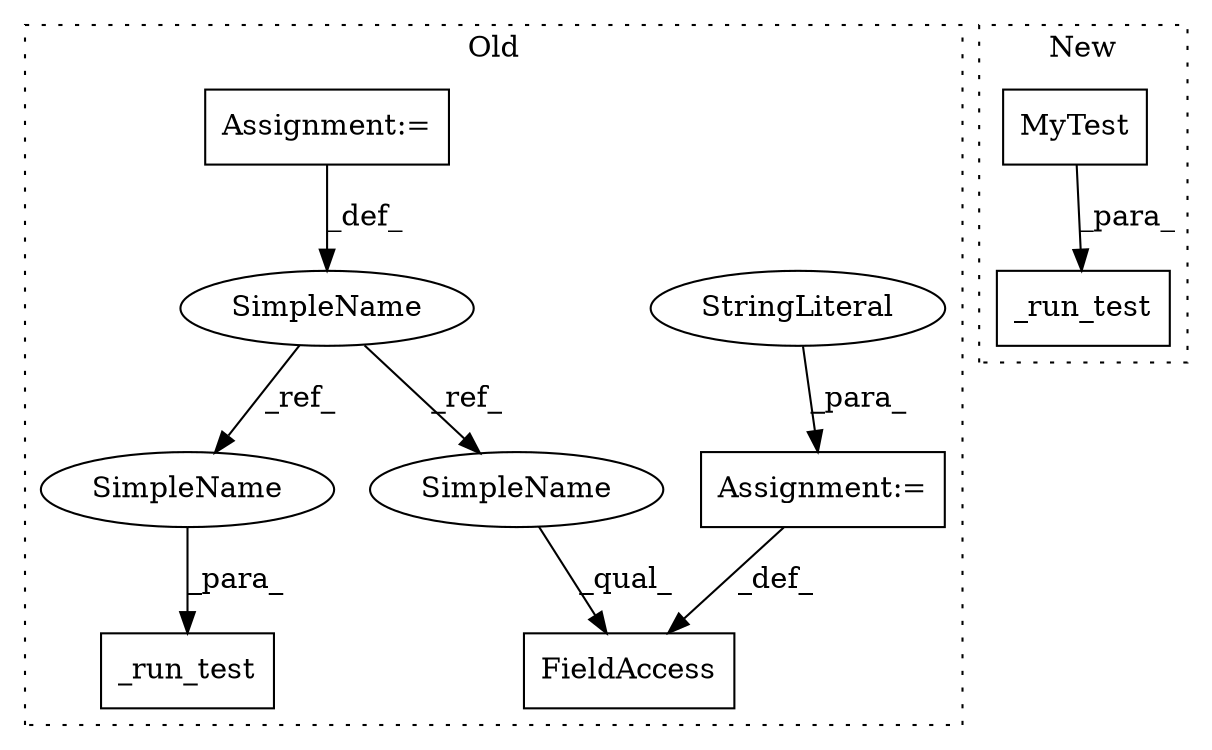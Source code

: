 digraph G {
subgraph cluster0 {
1 [label="_run_test" a="32" s="8244,8258" l="10,1" shape="box"];
3 [label="SimpleName" a="42" s="7856" l="4" shape="ellipse"];
4 [label="FieldAccess" a="22" s="7898" l="12" shape="box"];
5 [label="Assignment:=" a="7" s="7910" l="1" shape="box"];
6 [label="StringLiteral" a="45" s="7911" l="28" shape="ellipse"];
7 [label="Assignment:=" a="7" s="7860" l="1" shape="box"];
9 [label="SimpleName" a="42" s="7898" l="4" shape="ellipse"];
10 [label="SimpleName" a="42" s="8254" l="4" shape="ellipse"];
label = "Old";
style="dotted";
}
subgraph cluster1 {
2 [label="MyTest" a="32" s="7931" l="8" shape="box"];
8 [label="_run_test" a="32" s="7921,7939" l="10,1" shape="box"];
label = "New";
style="dotted";
}
2 -> 8 [label="_para_"];
3 -> 10 [label="_ref_"];
3 -> 9 [label="_ref_"];
5 -> 4 [label="_def_"];
6 -> 5 [label="_para_"];
7 -> 3 [label="_def_"];
9 -> 4 [label="_qual_"];
10 -> 1 [label="_para_"];
}
